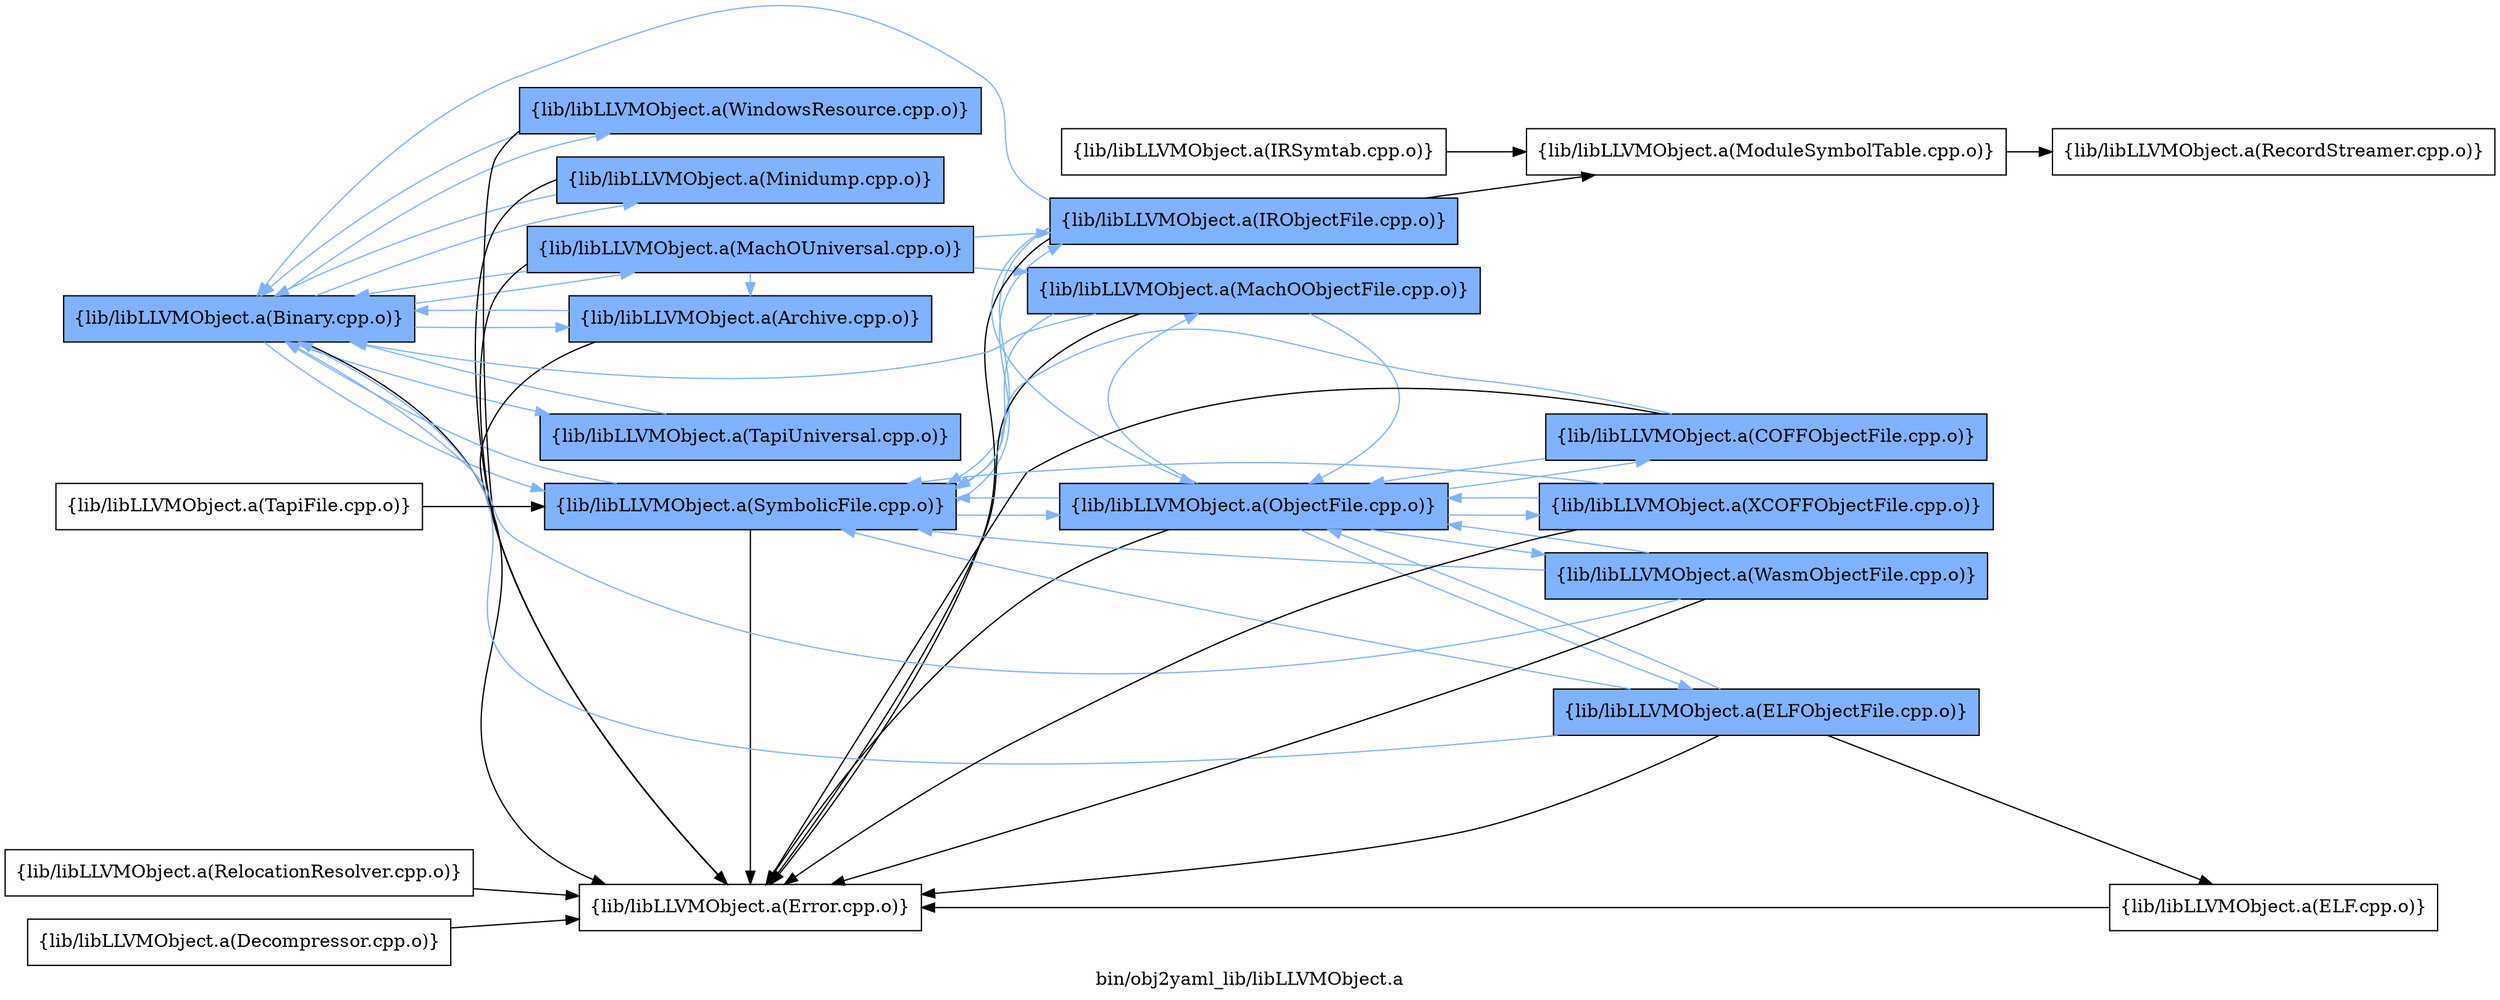 digraph "bin/obj2yaml_lib/libLLVMObject.a" {
	label="bin/obj2yaml_lib/libLLVMObject.a";
	rankdir=LR;
	{ rank=same; Node0x557f4b2e7dc8;  }
	{ rank=same; Node0x557f4b2e96c8; Node0x557f4b2e8278; Node0x557f4b2e67e8; Node0x557f4b2e5c08; Node0x557f4b2e9ee8; Node0x557f4b2e5b18; Node0x557f4b2e33b8;  }
	{ rank=same; Node0x557f4b2ea528; Node0x557f4b2e57f8; Node0x557f4b2e87c8;  }
	{ rank=same; Node0x557f4b2e8ef8; Node0x557f4b2e7aa8; Node0x557f4b2ea258; Node0x557f4b2e4308; Node0x557f4b2e30e8;  }
	{ rank=same; Node0x557f4b2e7dc8;  }
	{ rank=same; Node0x557f4b2e96c8; Node0x557f4b2e8278; Node0x557f4b2e67e8; Node0x557f4b2e5c08; Node0x557f4b2e9ee8; Node0x557f4b2e5b18; Node0x557f4b2e33b8;  }
	{ rank=same; Node0x557f4b2ea528; Node0x557f4b2e57f8; Node0x557f4b2e87c8;  }
	{ rank=same; Node0x557f4b2e8ef8; Node0x557f4b2e7aa8; Node0x557f4b2ea258; Node0x557f4b2e4308; Node0x557f4b2e30e8;  }

	Node0x557f4b2e7dc8 [shape=record,shape=box,group=1,style=filled,fillcolor="0.600000 0.5 1",label="{lib/libLLVMObject.a(Binary.cpp.o)}"];
	Node0x557f4b2e7dc8 -> Node0x557f4b2e96c8[color="0.600000 0.5 1"];
	Node0x557f4b2e7dc8 -> Node0x557f4b2e8278[color="0.600000 0.5 1"];
	Node0x557f4b2e7dc8 -> Node0x557f4b2e67e8[color="0.600000 0.5 1"];
	Node0x557f4b2e7dc8 -> Node0x557f4b2e5c08[color="0.600000 0.5 1"];
	Node0x557f4b2e7dc8 -> Node0x557f4b2e9ee8[color="0.600000 0.5 1"];
	Node0x557f4b2e7dc8 -> Node0x557f4b2e5b18;
	Node0x557f4b2e7dc8 -> Node0x557f4b2e33b8[color="0.600000 0.5 1"];
	Node0x557f4b2ea258 [shape=record,shape=box,group=1,style=filled,fillcolor="0.600000 0.5 1",label="{lib/libLLVMObject.a(COFFObjectFile.cpp.o)}"];
	Node0x557f4b2ea258 -> Node0x557f4b2e87c8[color="0.600000 0.5 1"];
	Node0x557f4b2ea258 -> Node0x557f4b2e67e8[color="0.600000 0.5 1"];
	Node0x557f4b2ea258 -> Node0x557f4b2e5b18;
	Node0x557f4b2e6798 [shape=record,shape=box,group=0,label="{lib/libLLVMObject.a(ELF.cpp.o)}"];
	Node0x557f4b2e6798 -> Node0x557f4b2e5b18;
	Node0x557f4b2e5b18 [shape=record,shape=box,group=0,label="{lib/libLLVMObject.a(Error.cpp.o)}"];
	Node0x557f4b2e96c8 [shape=record,shape=box,group=1,style=filled,fillcolor="0.600000 0.5 1",label="{lib/libLLVMObject.a(MachOUniversal.cpp.o)}"];
	Node0x557f4b2e96c8 -> Node0x557f4b2ea528[color="0.600000 0.5 1"];
	Node0x557f4b2e96c8 -> Node0x557f4b2e7dc8[color="0.600000 0.5 1"];
	Node0x557f4b2e96c8 -> Node0x557f4b2e9ee8[color="0.600000 0.5 1"];
	Node0x557f4b2e96c8 -> Node0x557f4b2e5b18;
	Node0x557f4b2e96c8 -> Node0x557f4b2e57f8[color="0.600000 0.5 1"];
	Node0x557f4b2e57f8 [shape=record,shape=box,group=1,style=filled,fillcolor="0.600000 0.5 1",label="{lib/libLLVMObject.a(MachOObjectFile.cpp.o)}"];
	Node0x557f4b2e57f8 -> Node0x557f4b2e87c8[color="0.600000 0.5 1"];
	Node0x557f4b2e57f8 -> Node0x557f4b2e67e8[color="0.600000 0.5 1"];
	Node0x557f4b2e57f8 -> Node0x557f4b2e7dc8[color="0.600000 0.5 1"];
	Node0x557f4b2e57f8 -> Node0x557f4b2e5b18;
	Node0x557f4b2e30e8 [shape=record,shape=box,group=1,style=filled,fillcolor="0.600000 0.5 1",label="{lib/libLLVMObject.a(XCOFFObjectFile.cpp.o)}"];
	Node0x557f4b2e30e8 -> Node0x557f4b2e87c8[color="0.600000 0.5 1"];
	Node0x557f4b2e30e8 -> Node0x557f4b2e67e8[color="0.600000 0.5 1"];
	Node0x557f4b2e30e8 -> Node0x557f4b2e5b18;
	Node0x557f4b2e4308 [shape=record,shape=box,group=1,style=filled,fillcolor="0.600000 0.5 1",label="{lib/libLLVMObject.a(WasmObjectFile.cpp.o)}"];
	Node0x557f4b2e4308 -> Node0x557f4b2e87c8[color="0.600000 0.5 1"];
	Node0x557f4b2e4308 -> Node0x557f4b2e67e8[color="0.600000 0.5 1"];
	Node0x557f4b2e4308 -> Node0x557f4b2e7dc8[color="0.600000 0.5 1"];
	Node0x557f4b2e4308 -> Node0x557f4b2e5b18;
	Node0x557f4b2e87c8 [shape=record,shape=box,group=1,style=filled,fillcolor="0.600000 0.5 1",label="{lib/libLLVMObject.a(ObjectFile.cpp.o)}"];
	Node0x557f4b2e87c8 -> Node0x557f4b2e7aa8[color="0.600000 0.5 1"];
	Node0x557f4b2e87c8 -> Node0x557f4b2e67e8[color="0.600000 0.5 1"];
	Node0x557f4b2e87c8 -> Node0x557f4b2ea258[color="0.600000 0.5 1"];
	Node0x557f4b2e87c8 -> Node0x557f4b2e5b18;
	Node0x557f4b2e87c8 -> Node0x557f4b2e57f8[color="0.600000 0.5 1"];
	Node0x557f4b2e87c8 -> Node0x557f4b2e4308[color="0.600000 0.5 1"];
	Node0x557f4b2e87c8 -> Node0x557f4b2e30e8[color="0.600000 0.5 1"];
	Node0x557f4b2e61f8 [shape=record,shape=box,group=0,label="{lib/libLLVMObject.a(RelocationResolver.cpp.o)}"];
	Node0x557f4b2e61f8 -> Node0x557f4b2e5b18;
	Node0x557f4b2e9ad8 [shape=record,shape=box,group=0,label="{lib/libLLVMObject.a(Decompressor.cpp.o)}"];
	Node0x557f4b2e9ad8 -> Node0x557f4b2e5b18;
	Node0x557f4b2e8278 [shape=record,shape=box,group=1,style=filled,fillcolor="0.600000 0.5 1",label="{lib/libLLVMObject.a(Minidump.cpp.o)}"];
	Node0x557f4b2e8278 -> Node0x557f4b2e7dc8[color="0.600000 0.5 1"];
	Node0x557f4b2e8278 -> Node0x557f4b2e5b18;
	Node0x557f4b2e67e8 [shape=record,shape=box,group=1,style=filled,fillcolor="0.600000 0.5 1",label="{lib/libLLVMObject.a(SymbolicFile.cpp.o)}"];
	Node0x557f4b2e67e8 -> Node0x557f4b2ea528[color="0.600000 0.5 1"];
	Node0x557f4b2e67e8 -> Node0x557f4b2e87c8[color="0.600000 0.5 1"];
	Node0x557f4b2e67e8 -> Node0x557f4b2e7dc8[color="0.600000 0.5 1"];
	Node0x557f4b2e67e8 -> Node0x557f4b2e5b18;
	Node0x557f4b2e5c08 [shape=record,shape=box,group=1,style=filled,fillcolor="0.600000 0.5 1",label="{lib/libLLVMObject.a(TapiUniversal.cpp.o)}"];
	Node0x557f4b2e5c08 -> Node0x557f4b2e7dc8[color="0.600000 0.5 1"];
	Node0x557f4b2e9ee8 [shape=record,shape=box,group=1,style=filled,fillcolor="0.600000 0.5 1",label="{lib/libLLVMObject.a(Archive.cpp.o)}"];
	Node0x557f4b2e9ee8 -> Node0x557f4b2e7dc8[color="0.600000 0.5 1"];
	Node0x557f4b2e9ee8 -> Node0x557f4b2e5b18;
	Node0x557f4b2e33b8 [shape=record,shape=box,group=1,style=filled,fillcolor="0.600000 0.5 1",label="{lib/libLLVMObject.a(WindowsResource.cpp.o)}"];
	Node0x557f4b2e33b8 -> Node0x557f4b2e7dc8[color="0.600000 0.5 1"];
	Node0x557f4b2e33b8 -> Node0x557f4b2e5b18;
	Node0x557f4b2ea528 [shape=record,shape=box,group=1,style=filled,fillcolor="0.600000 0.5 1",label="{lib/libLLVMObject.a(IRObjectFile.cpp.o)}"];
	Node0x557f4b2ea528 -> Node0x557f4b2e8ef8;
	Node0x557f4b2ea528 -> Node0x557f4b2e87c8[color="0.600000 0.5 1"];
	Node0x557f4b2ea528 -> Node0x557f4b2e67e8[color="0.600000 0.5 1"];
	Node0x557f4b2ea528 -> Node0x557f4b2e7dc8[color="0.600000 0.5 1"];
	Node0x557f4b2ea528 -> Node0x557f4b2e5b18;
	Node0x557f4b2e8ef8 [shape=record,shape=box,group=0,label="{lib/libLLVMObject.a(ModuleSymbolTable.cpp.o)}"];
	Node0x557f4b2e8ef8 -> Node0x557f4b2e6d88;
	Node0x557f4b2e9df8 [shape=record,shape=box,group=0,label="{lib/libLLVMObject.a(IRSymtab.cpp.o)}"];
	Node0x557f4b2e9df8 -> Node0x557f4b2e8ef8;
	Node0x557f4b2e6d88 [shape=record,shape=box,group=0,label="{lib/libLLVMObject.a(RecordStreamer.cpp.o)}"];
	Node0x557f4b2e7aa8 [shape=record,shape=box,group=1,style=filled,fillcolor="0.600000 0.5 1",label="{lib/libLLVMObject.a(ELFObjectFile.cpp.o)}"];
	Node0x557f4b2e7aa8 -> Node0x557f4b2e87c8[color="0.600000 0.5 1"];
	Node0x557f4b2e7aa8 -> Node0x557f4b2e67e8[color="0.600000 0.5 1"];
	Node0x557f4b2e7aa8 -> Node0x557f4b2e7dc8[color="0.600000 0.5 1"];
	Node0x557f4b2e7aa8 -> Node0x557f4b2e6798;
	Node0x557f4b2e7aa8 -> Node0x557f4b2e5b18;
	Node0x557f4b2e4858 [shape=record,shape=box,group=0,label="{lib/libLLVMObject.a(TapiFile.cpp.o)}"];
	Node0x557f4b2e4858 -> Node0x557f4b2e67e8;
}
